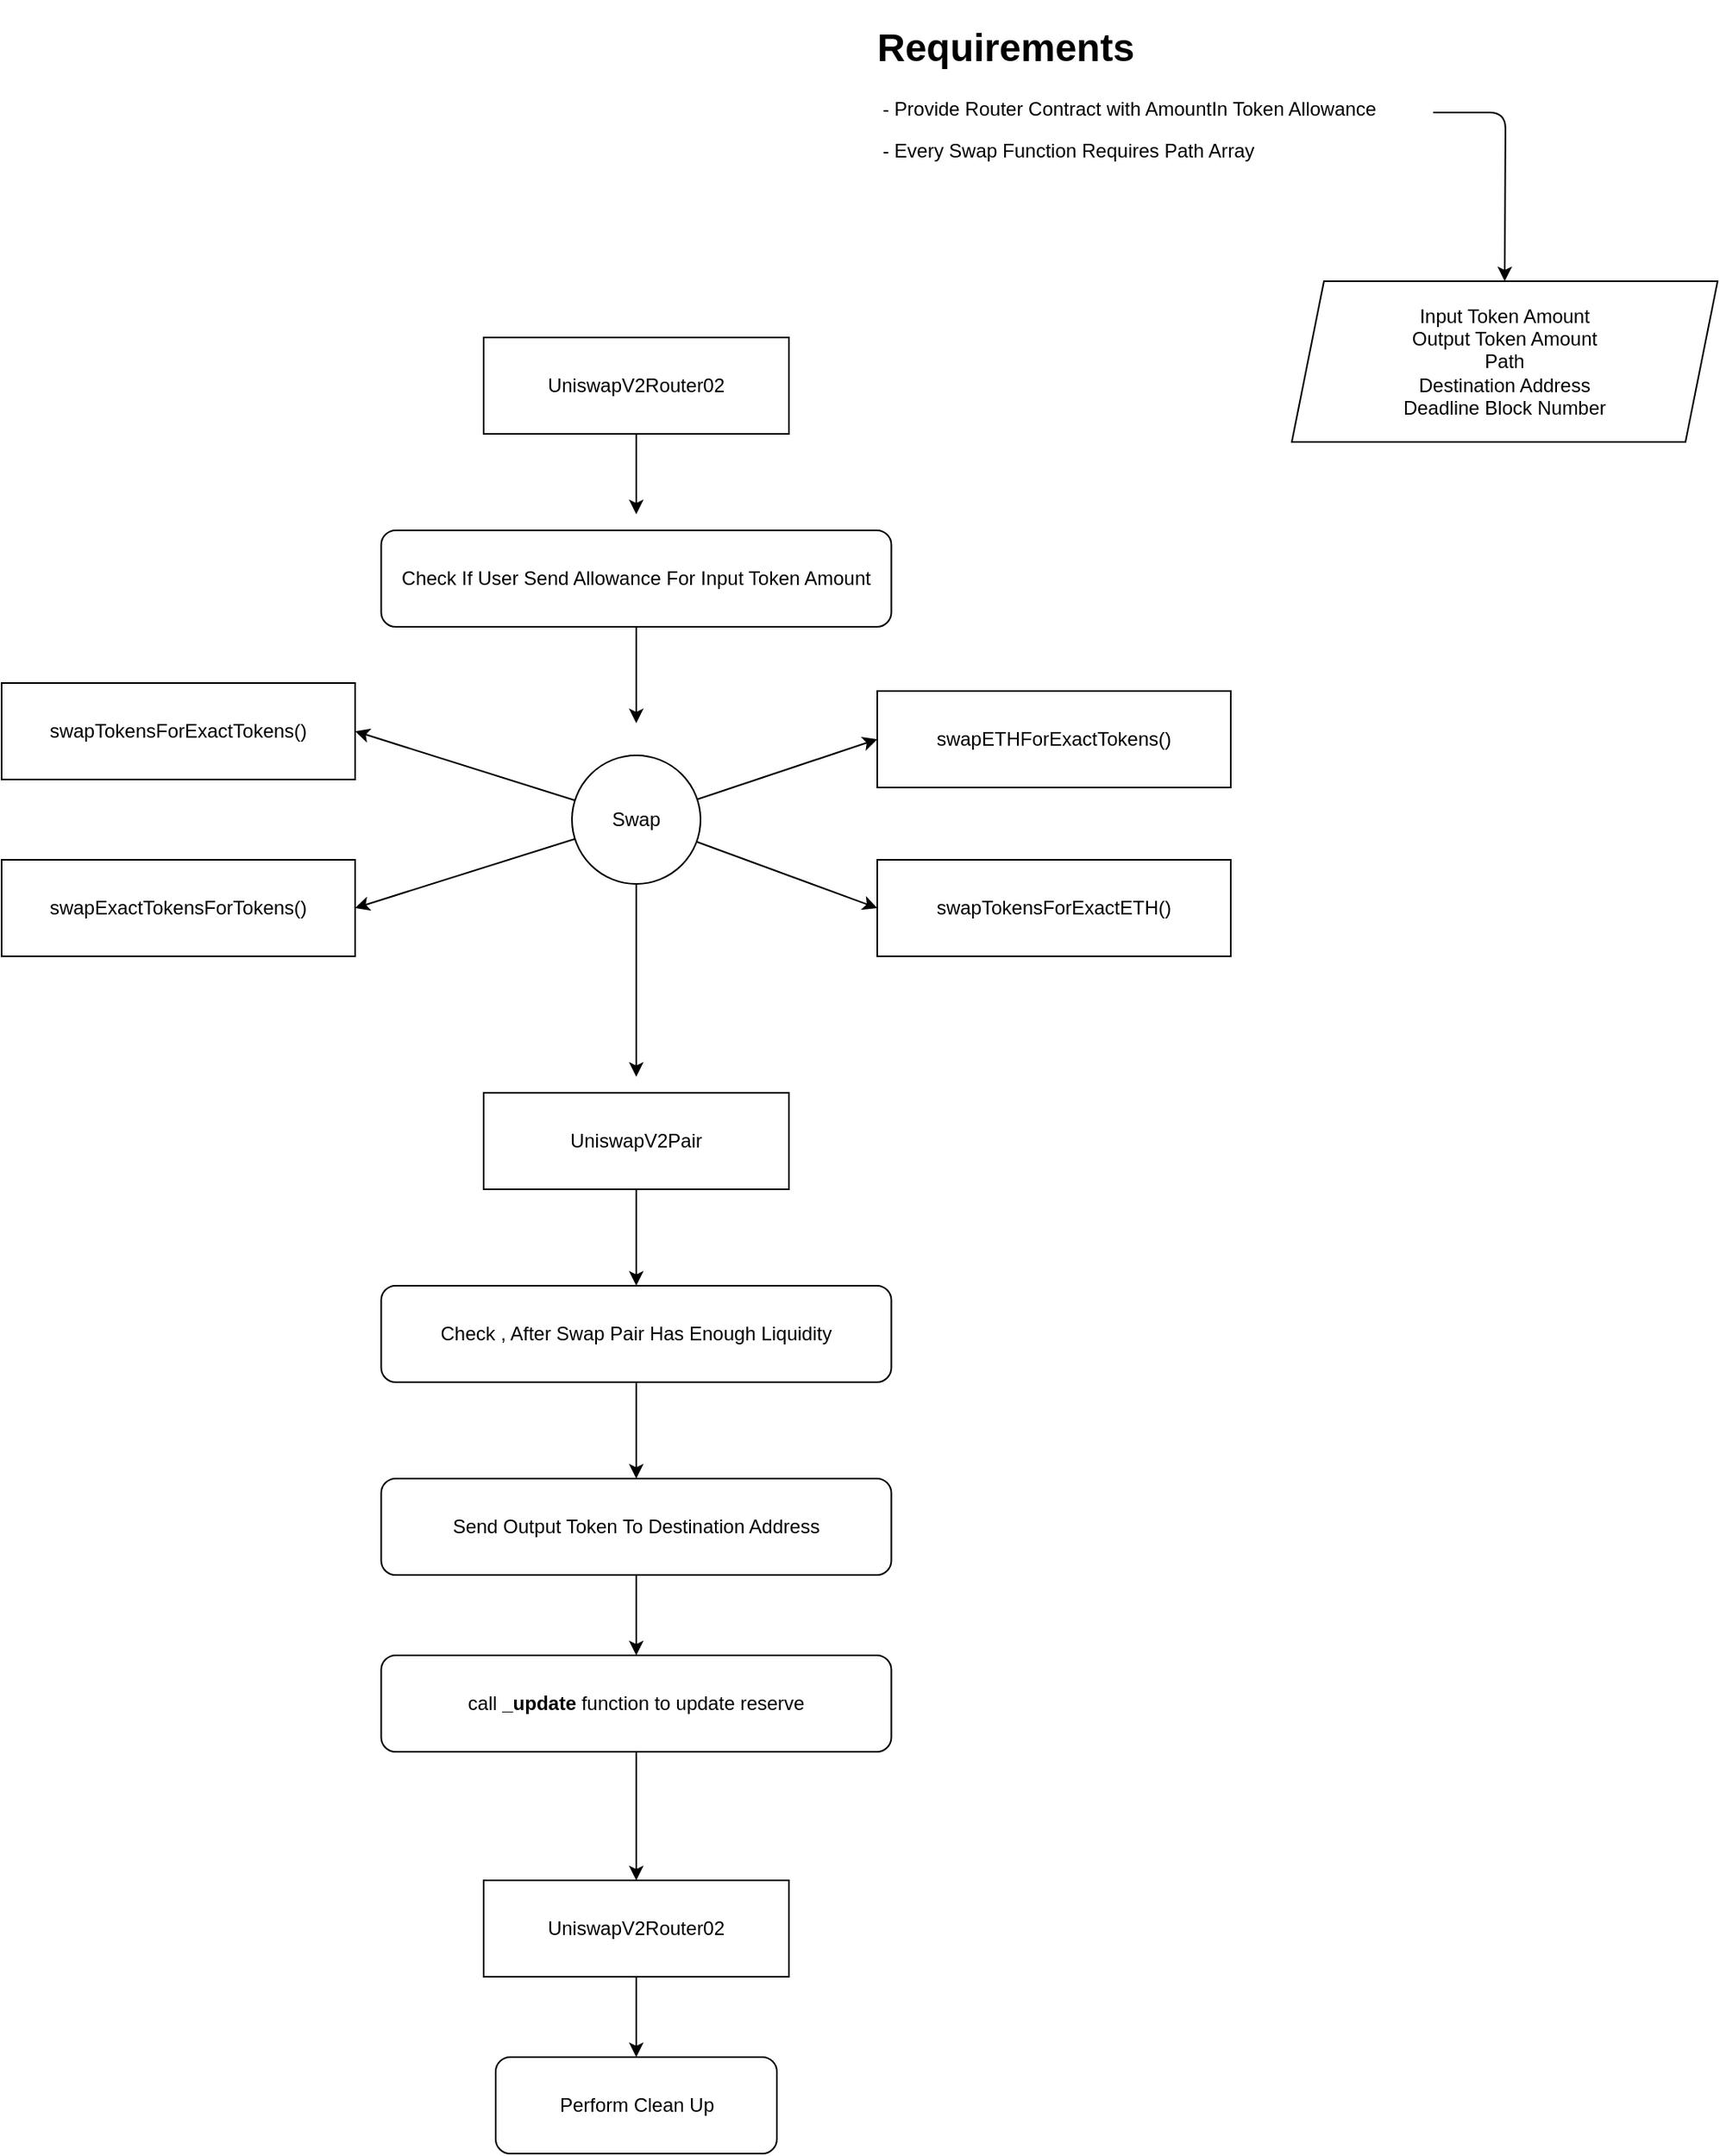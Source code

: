 <mxfile>
    <diagram id="FW8cheQNQpoljZjAHf_P" name="Page-1">
        <mxGraphModel dx="1161" dy="617" grid="1" gridSize="10" guides="1" tooltips="1" connect="1" arrows="1" fold="1" page="0" pageScale="1" pageWidth="850" pageHeight="1100" background="none" math="0" shadow="0">
            <root>
                <mxCell id="0"/>
                <mxCell id="1" parent="0"/>
                <mxCell id="32" style="edgeStyle=none;html=1;" edge="1" parent="1" source="2">
                    <mxGeometry relative="1" as="geometry">
                        <mxPoint x="455" y="320.0" as="targetPoint"/>
                    </mxGeometry>
                </mxCell>
                <mxCell id="2" value="UniswapV2Router02" style="rounded=0;whiteSpace=wrap;html=1;" vertex="1" parent="1">
                    <mxGeometry x="360" y="210" width="190" height="60" as="geometry"/>
                </mxCell>
                <mxCell id="37" style="edgeStyle=none;html=1;entryX=0.5;entryY=0;entryDx=0;entryDy=0;" edge="1" parent="1" target="34">
                    <mxGeometry relative="1" as="geometry">
                        <mxPoint x="951" y="70" as="sourcePoint"/>
                        <Array as="points">
                            <mxPoint x="996" y="70"/>
                        </Array>
                    </mxGeometry>
                </mxCell>
                <mxCell id="5" value="&lt;h1&gt;Requirements&lt;/h1&gt;&lt;p&gt;&amp;nbsp;- Provide Router Contract with AmountIn Token Allowance&lt;/p&gt;&lt;p&gt;&amp;nbsp;- Every Swap Function Requires Path Array&lt;/p&gt;" style="text;html=1;strokeColor=none;fillColor=none;spacing=5;spacingTop=-20;whiteSpace=wrap;overflow=hidden;rounded=0;" vertex="1" parent="1">
                    <mxGeometry x="600" y="10" width="330" height="120" as="geometry"/>
                </mxCell>
                <mxCell id="12" style="edgeStyle=none;html=1;entryX=1;entryY=0.5;entryDx=0;entryDy=0;" edge="1" parent="1" source="7" target="9">
                    <mxGeometry relative="1" as="geometry">
                        <mxPoint x="290" y="510" as="targetPoint"/>
                    </mxGeometry>
                </mxCell>
                <mxCell id="13" style="edgeStyle=none;html=1;entryX=0;entryY=0.5;entryDx=0;entryDy=0;" edge="1" parent="1" source="7" target="17">
                    <mxGeometry relative="1" as="geometry">
                        <mxPoint x="630" y="455" as="targetPoint"/>
                    </mxGeometry>
                </mxCell>
                <mxCell id="14" style="edgeStyle=none;html=1;entryX=0;entryY=0.5;entryDx=0;entryDy=0;" edge="1" parent="1" source="7" target="18">
                    <mxGeometry relative="1" as="geometry">
                        <mxPoint x="630" y="565" as="targetPoint"/>
                    </mxGeometry>
                </mxCell>
                <mxCell id="16" style="edgeStyle=none;html=1;entryX=1;entryY=0.5;entryDx=0;entryDy=0;" edge="1" parent="1" source="7" target="15">
                    <mxGeometry relative="1" as="geometry"/>
                </mxCell>
                <mxCell id="20" style="edgeStyle=none;html=1;" edge="1" parent="1" source="7">
                    <mxGeometry relative="1" as="geometry">
                        <mxPoint x="455" y="670" as="targetPoint"/>
                    </mxGeometry>
                </mxCell>
                <mxCell id="7" value="Swap" style="ellipse;whiteSpace=wrap;html=1;aspect=fixed;" vertex="1" parent="1">
                    <mxGeometry x="415" y="470" width="80" height="80" as="geometry"/>
                </mxCell>
                <mxCell id="9" value="swapTokensForExactTokens()" style="rounded=0;whiteSpace=wrap;html=1;" vertex="1" parent="1">
                    <mxGeometry x="60" y="425" width="220" height="60" as="geometry"/>
                </mxCell>
                <mxCell id="15" value="swapExactTokensForTokens()" style="rounded=0;whiteSpace=wrap;html=1;" vertex="1" parent="1">
                    <mxGeometry x="60" y="535" width="220" height="60" as="geometry"/>
                </mxCell>
                <mxCell id="17" value="swapETHForExactTokens()" style="rounded=0;whiteSpace=wrap;html=1;" vertex="1" parent="1">
                    <mxGeometry x="605" y="430" width="220" height="60" as="geometry"/>
                </mxCell>
                <mxCell id="18" value="swapTokensForExactETH()" style="rounded=0;whiteSpace=wrap;html=1;" vertex="1" parent="1">
                    <mxGeometry x="605" y="535" width="220" height="60" as="geometry"/>
                </mxCell>
                <mxCell id="22" style="edgeStyle=none;html=1;entryX=0.5;entryY=0;entryDx=0;entryDy=0;" edge="1" parent="1" source="19" target="21">
                    <mxGeometry relative="1" as="geometry">
                        <mxPoint x="455" y="790" as="targetPoint"/>
                    </mxGeometry>
                </mxCell>
                <mxCell id="19" value="UniswapV2Pair" style="rounded=0;whiteSpace=wrap;html=1;" vertex="1" parent="1">
                    <mxGeometry x="360" y="680" width="190" height="60" as="geometry"/>
                </mxCell>
                <mxCell id="24" style="edgeStyle=none;html=1;entryX=0.5;entryY=0;entryDx=0;entryDy=0;" edge="1" parent="1" source="21" target="23">
                    <mxGeometry relative="1" as="geometry"/>
                </mxCell>
                <mxCell id="21" value="Check , After Swap Pair Has Enough Liquidity" style="rounded=1;whiteSpace=wrap;html=1;" vertex="1" parent="1">
                    <mxGeometry x="296.25" y="800" width="317.5" height="60" as="geometry"/>
                </mxCell>
                <mxCell id="26" style="edgeStyle=none;html=1;entryX=0.5;entryY=0;entryDx=0;entryDy=0;" edge="1" parent="1" source="23" target="25">
                    <mxGeometry relative="1" as="geometry"/>
                </mxCell>
                <mxCell id="23" value="Send Output Token To Destination Address" style="rounded=1;whiteSpace=wrap;html=1;" vertex="1" parent="1">
                    <mxGeometry x="296.25" y="920" width="317.5" height="60" as="geometry"/>
                </mxCell>
                <mxCell id="28" style="edgeStyle=none;html=1;entryX=0.5;entryY=0;entryDx=0;entryDy=0;" edge="1" parent="1" source="25" target="27">
                    <mxGeometry relative="1" as="geometry"/>
                </mxCell>
                <mxCell id="25" value="call &lt;b&gt;_update&lt;/b&gt; function to update reserve" style="rounded=1;whiteSpace=wrap;html=1;" vertex="1" parent="1">
                    <mxGeometry x="296.25" y="1030" width="317.5" height="60" as="geometry"/>
                </mxCell>
                <mxCell id="30" style="edgeStyle=none;html=1;entryX=0.5;entryY=0;entryDx=0;entryDy=0;" edge="1" parent="1" source="27" target="29">
                    <mxGeometry relative="1" as="geometry"/>
                </mxCell>
                <mxCell id="27" value="UniswapV2Router02" style="rounded=0;whiteSpace=wrap;html=1;" vertex="1" parent="1">
                    <mxGeometry x="360" y="1170" width="190" height="60" as="geometry"/>
                </mxCell>
                <mxCell id="29" value="Perform Clean Up" style="rounded=1;whiteSpace=wrap;html=1;" vertex="1" parent="1">
                    <mxGeometry x="367.5" y="1280" width="175" height="60" as="geometry"/>
                </mxCell>
                <mxCell id="33" style="edgeStyle=none;html=1;" edge="1" parent="1" source="31">
                    <mxGeometry relative="1" as="geometry">
                        <mxPoint x="455" y="450" as="targetPoint"/>
                    </mxGeometry>
                </mxCell>
                <mxCell id="31" value="Check If User Send Allowance For Input Token Amount" style="rounded=1;whiteSpace=wrap;html=1;" vertex="1" parent="1">
                    <mxGeometry x="296.25" y="330" width="317.5" height="60" as="geometry"/>
                </mxCell>
                <mxCell id="34" value="Input Token Amount&lt;br&gt;Output Token Amount&lt;br&gt;Path&lt;br&gt;Destination Address&lt;br&gt;Deadline Block Number" style="shape=parallelogram;perimeter=parallelogramPerimeter;whiteSpace=wrap;html=1;fixedSize=1;" vertex="1" parent="1">
                    <mxGeometry x="863" y="175" width="265" height="100" as="geometry"/>
                </mxCell>
            </root>
        </mxGraphModel>
    </diagram>
</mxfile>